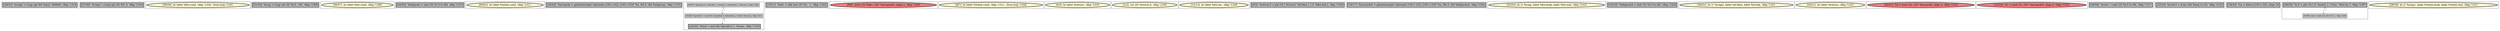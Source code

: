 
digraph G {





subgraph cluster27 {


node135 [penwidth=3.0,fontsize=20,fillcolor=grey,label="[29/32]  %cmp2 = icmp ugt i64 %mul, 500000, !dbg !1319",shape=rectangle,style=filled ]



}

subgraph cluster26 {


node134 [penwidth=3.0,fontsize=20,fillcolor=grey,label="[37/40]  %cmp1 = icmp sgt i32 %0, 0, !dbg !1316",shape=rectangle,style=filled ]



}

subgraph cluster25 {


node133 [penwidth=3.0,fontsize=20,fillcolor=lemonchiffon,label="[58/59]  br label %for.cond, !dbg !1330, !llvm.loop !1331",shape=ellipse,style=filled ]



}

subgraph cluster24 {


node132 [penwidth=3.0,fontsize=20,fillcolor=grey,label="[51/54]  %cmp = icmp ule i32 %i.0, 100, !dbg !1309",shape=rectangle,style=filled ]



}

subgraph cluster22 {


node130 [penwidth=3.0,fontsize=20,fillcolor=lemonchiffon,label="[56/57]  br label %for.cond, !dbg !1306",shape=ellipse,style=filled ]



}

subgraph cluster20 {


node128 [penwidth=3.0,fontsize=20,fillcolor=grey,label="[44/45]  %idxprom = sext i32 %i.0 to i64, !dbg !1315",shape=rectangle,style=filled ]



}

subgraph cluster18 {


node126 [penwidth=3.0,fontsize=20,fillcolor=lemonchiffon,label="[60/61]  br label %while.cond, !dbg !1311",shape=ellipse,style=filled ]



}

subgraph cluster16 {


node122 [penwidth=3.0,fontsize=20,fillcolor=grey,label="[35/42]  %arrayidx = getelementptr inbounds [100 x i32], [100 x i32]* %a, i64 0, i64 %idxprom, !dbg !1315",shape=rectangle,style=filled ]



}

subgraph cluster17 {


node123 [fillcolor=grey,label="[26/27]  %product.0 = phi i64 [ 1, %entry ], [ %product.1, %for.inc ], !dbg !1302",shape=rectangle,style=filled ]
node125 [fillcolor=grey,label="[25/28]  %product.1 = phi i64 [ %product.0, %for.body ], [ %mul, %if.end ], !dbg !1313",shape=rectangle,style=filled ]
node124 [penwidth=3.0,fontsize=20,fillcolor=grey,label="[24/33]  %mul = mul i64 %product.1, %conv, !dbg !1318",shape=rectangle,style=filled ]

node125->node124 [style=dotted,color=forestgreen,label="T",fontcolor=forestgreen ]
node125->node123 [style=dotted,color=forestgreen,label="T",fontcolor=forestgreen ]
node124->node125 [style=dotted,color=forestgreen,label="T",fontcolor=forestgreen ]
node123->node125 [style=dotted,color=forestgreen,label="T",fontcolor=forestgreen ]


}

subgraph cluster4 {


node109 [penwidth=3.0,fontsize=20,fillcolor=grey,label="[10/11]  %dec = add nsw i32 %1, -1, !dbg !1325",shape=rectangle,style=filled ]



}

subgraph cluster3 {


node108 [penwidth=3.0,fontsize=20,fillcolor=lightcoral,label="[8/9]  store i32 %dec, i32* %arrayidx5, align 4, !dbg !1325",shape=ellipse,style=filled ]



}

subgraph cluster2 {


node107 [penwidth=3.0,fontsize=20,fillcolor=lemonchiffon,label="[6/7]  br label %while.cond, !dbg !1311, !llvm.loop !1326",shape=ellipse,style=filled ]



}

subgraph cluster1 {


node106 [penwidth=3.0,fontsize=20,fillcolor=lemonchiffon,label="[4/5]  br label %return, !dbg !1333",shape=ellipse,style=filled ]



}

subgraph cluster12 {


node117 [penwidth=3.0,fontsize=20,fillcolor=lemonchiffon,label="[1/2]  ret i32 %retval.0, !dbg !1335",shape=ellipse,style=filled ]



}

subgraph cluster5 {


node110 [penwidth=3.0,fontsize=20,fillcolor=lemonchiffon,label="[12/13]  br label %for.inc, !dbg !1328",shape=ellipse,style=filled ]



}

subgraph cluster0 {


node105 [penwidth=3.0,fontsize=20,fillcolor=grey,label="[0/3]  %retval.0 = phi i32 [ %conv3, %if.then ], [ 0, %for.end ], !dbg !1334",shape=rectangle,style=filled ]



}

subgraph cluster6 {


node111 [penwidth=3.0,fontsize=20,fillcolor=grey,label="[14/17]  %arrayidx5 = getelementptr inbounds [100 x i32], [100 x i32]* %a, i64 0, i64 %idxprom4, !dbg !1324",shape=rectangle,style=filled ]



}

subgraph cluster14 {


node120 [penwidth=3.0,fontsize=20,fillcolor=lemonchiffon,label="[52/53]  br i1 %cmp, label %for.body, label %for.end, !dbg !1310",shape=ellipse,style=filled ]



}

subgraph cluster7 {


node112 [penwidth=3.0,fontsize=20,fillcolor=grey,label="[18/19]  %idxprom4 = sext i32 %i.0 to i64, !dbg !1324",shape=rectangle,style=filled ]



}

subgraph cluster23 {


node131 [penwidth=3.0,fontsize=20,fillcolor=lemonchiffon,label="[30/31]  br i1 %cmp2, label %if.then, label %if.end, !dbg !1321",shape=ellipse,style=filled ]



}

subgraph cluster8 {


node113 [penwidth=3.0,fontsize=20,fillcolor=lemonchiffon,label="[20/21]  br label %return, !dbg !1323",shape=ellipse,style=filled ]



}

subgraph cluster21 {


node129 [penwidth=3.0,fontsize=20,fillcolor=lightcoral,label="[36/41]  %0 = load i32, i32* %arrayidx, align 4, !dbg !1315",shape=ellipse,style=filled ]



}

subgraph cluster9 {


node114 [penwidth=3.0,fontsize=20,fillcolor=lightcoral,label="[15/16]  %1 = load i32, i32* %arrayidx5, align 4, !dbg !1325",shape=ellipse,style=filled ]



}

subgraph cluster19 {


node127 [penwidth=3.0,fontsize=20,fillcolor=grey,label="[49/50]  %conv = sext i32 %i.0 to i64, !dbg !1317",shape=rectangle,style=filled ]



}

subgraph cluster10 {


node115 [penwidth=3.0,fontsize=20,fillcolor=grey,label="[22/23]  %conv3 = trunc i64 %mul to i32, !dbg !1322",shape=rectangle,style=filled ]



}

subgraph cluster11 {


node116 [penwidth=3.0,fontsize=20,fillcolor=grey,label="[34/43]  %a = alloca [100 x i32], align 16",shape=rectangle,style=filled ]



}

subgraph cluster13 {


node119 [penwidth=3.0,fontsize=20,fillcolor=grey,label="[46/55]  %i.0 = phi i32 [ 0, %entry ], [ %inc, %for.inc ], !dbg !1307",shape=rectangle,style=filled ]
node118 [fillcolor=grey,label="[47/48]  %inc = add nsw i32 %i.0, 1, !dbg !1329",shape=rectangle,style=filled ]

node118->node119 [style=dotted,color=forestgreen,label="T",fontcolor=forestgreen ]
node119->node118 [style=dotted,color=forestgreen,label="T",fontcolor=forestgreen ]


}

subgraph cluster15 {


node121 [penwidth=3.0,fontsize=20,fillcolor=lemonchiffon,label="[38/39]  br i1 %cmp1, label %while.body, label %while.end, !dbg !1311",shape=ellipse,style=filled ]



}

}
